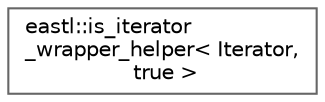 digraph "类继承关系图"
{
 // LATEX_PDF_SIZE
  bgcolor="transparent";
  edge [fontname=Helvetica,fontsize=10,labelfontname=Helvetica,labelfontsize=10];
  node [fontname=Helvetica,fontsize=10,shape=box,height=0.2,width=0.4];
  rankdir="LR";
  Node0 [id="Node000000",label="eastl::is_iterator\l_wrapper_helper\< Iterator,\l true \>",height=0.2,width=0.4,color="grey40", fillcolor="white", style="filled",URL="$structeastl_1_1is__iterator__wrapper__helper_3_01_iterator_00_01true_01_4.html",tooltip=" "];
}
